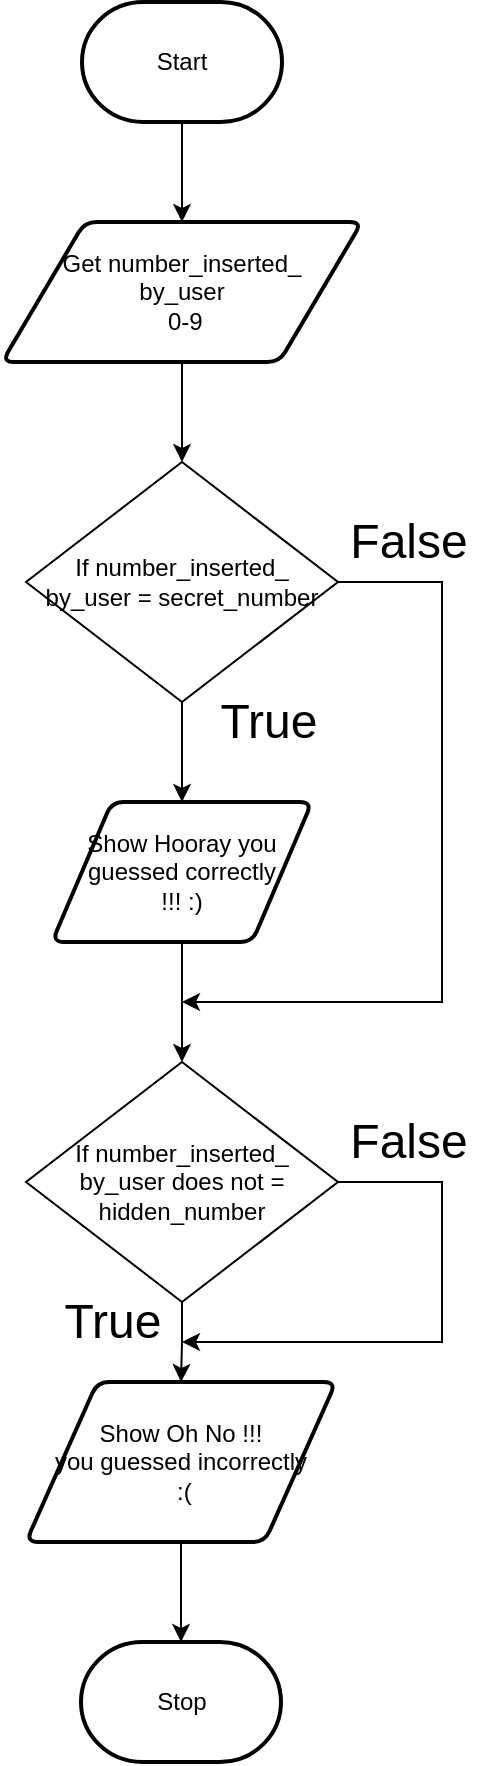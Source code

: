 <mxfile>
    <diagram id="pBK1guH4bu_zmOCUXD5L" name="Top Down">
        <mxGraphModel dx="852" dy="512" grid="1" gridSize="10" guides="1" tooltips="1" connect="1" arrows="1" fold="1" page="1" pageScale="1" pageWidth="827" pageHeight="1169" math="0" shadow="0">
            <root>
                <mxCell id="0"/>
                <mxCell id="1" parent="0"/>
                <mxCell id="7" style="edgeStyle=none;html=1;" parent="1" source="2" target="3" edge="1">
                    <mxGeometry relative="1" as="geometry"/>
                </mxCell>
                <mxCell id="2" value="Start" style="strokeWidth=2;html=1;shape=mxgraph.flowchart.terminator;whiteSpace=wrap;" parent="1" vertex="1">
                    <mxGeometry x="370" y="40" width="100" height="60" as="geometry"/>
                </mxCell>
                <mxCell id="8" style="edgeStyle=none;html=1;" parent="1" source="3" edge="1">
                    <mxGeometry relative="1" as="geometry">
                        <mxPoint x="420" y="270" as="targetPoint"/>
                    </mxGeometry>
                </mxCell>
                <mxCell id="3" value="Get number_inserted_&lt;br&gt;by_user&lt;br&gt;&amp;nbsp;0-9" style="shape=parallelogram;html=1;strokeWidth=2;perimeter=parallelogramPerimeter;whiteSpace=wrap;rounded=1;arcSize=12;size=0.23;" parent="1" vertex="1">
                    <mxGeometry x="330" y="150" width="180" height="70" as="geometry"/>
                </mxCell>
                <mxCell id="10" style="edgeStyle=none;html=1;exitX=0.5;exitY=1;exitDx=0;exitDy=0;" parent="1" source="12" target="5" edge="1">
                    <mxGeometry relative="1" as="geometry">
                        <mxPoint x="418.32" y="340" as="sourcePoint"/>
                    </mxGeometry>
                </mxCell>
                <mxCell id="11" style="edgeStyle=none;html=1;" parent="1" source="5" edge="1">
                    <mxGeometry relative="1" as="geometry">
                        <mxPoint x="420" y="570" as="targetPoint"/>
                    </mxGeometry>
                </mxCell>
                <mxCell id="5" value="Show Hooray you guessed correctly&lt;br&gt;!!! :)" style="shape=parallelogram;html=1;strokeWidth=2;perimeter=parallelogramPerimeter;whiteSpace=wrap;rounded=1;arcSize=12;size=0.23;" parent="1" vertex="1">
                    <mxGeometry x="355" y="440" width="130" height="70" as="geometry"/>
                </mxCell>
                <mxCell id="17" style="html=1;edgeStyle=orthogonalEdgeStyle;rounded=0;" edge="1" parent="1" source="12">
                    <mxGeometry relative="1" as="geometry">
                        <mxPoint x="420" y="540" as="targetPoint"/>
                        <Array as="points">
                            <mxPoint x="550" y="330"/>
                            <mxPoint x="550" y="540"/>
                            <mxPoint x="420" y="540"/>
                        </Array>
                    </mxGeometry>
                </mxCell>
                <mxCell id="12" value="If number_inserted_&lt;br&gt;by_user = secret_number" style="rhombus;whiteSpace=wrap;html=1;" vertex="1" parent="1">
                    <mxGeometry x="342" y="270" width="156" height="120" as="geometry"/>
                </mxCell>
                <mxCell id="18" value="&lt;font style=&quot;font-size: 24px&quot;&gt;False&lt;/font&gt;" style="text;html=1;align=center;verticalAlign=middle;resizable=0;points=[];autosize=1;strokeColor=none;fillColor=none;" vertex="1" parent="1">
                    <mxGeometry x="498" y="300" width="70" height="20" as="geometry"/>
                </mxCell>
                <mxCell id="20" value="&lt;span style=&quot;font-size: 24px&quot;&gt;True&lt;/span&gt;" style="text;html=1;align=center;verticalAlign=middle;resizable=0;points=[];autosize=1;strokeColor=none;fillColor=none;" vertex="1" parent="1">
                    <mxGeometry x="433" y="390" width="60" height="20" as="geometry"/>
                </mxCell>
                <mxCell id="26" style="edgeStyle=orthogonalEdgeStyle;rounded=0;html=1;entryX=0.5;entryY=0;entryDx=0;entryDy=0;fontSize=24;" edge="1" parent="1" source="21" target="25">
                    <mxGeometry relative="1" as="geometry"/>
                </mxCell>
                <mxCell id="21" value="If number_inserted_&lt;br&gt;by_user does not = hidden_number" style="rhombus;whiteSpace=wrap;html=1;" vertex="1" parent="1">
                    <mxGeometry x="342" y="570" width="156" height="120" as="geometry"/>
                </mxCell>
                <mxCell id="23" value="&lt;font style=&quot;font-size: 24px&quot;&gt;False&lt;/font&gt;" style="text;html=1;align=center;verticalAlign=middle;resizable=0;points=[];autosize=1;strokeColor=none;fillColor=none;" vertex="1" parent="1">
                    <mxGeometry x="498" y="600" width="70" height="20" as="geometry"/>
                </mxCell>
                <mxCell id="24" style="html=1;edgeStyle=orthogonalEdgeStyle;rounded=0;" edge="1" parent="1">
                    <mxGeometry relative="1" as="geometry">
                        <mxPoint x="420" y="710" as="targetPoint"/>
                        <mxPoint x="498" y="630" as="sourcePoint"/>
                        <Array as="points">
                            <mxPoint x="498" y="630"/>
                            <mxPoint x="550" y="630"/>
                            <mxPoint x="550" y="710"/>
                        </Array>
                    </mxGeometry>
                </mxCell>
                <mxCell id="30" style="edgeStyle=orthogonalEdgeStyle;rounded=0;html=1;fontSize=24;" edge="1" parent="1" source="25" target="28">
                    <mxGeometry relative="1" as="geometry"/>
                </mxCell>
                <mxCell id="25" value="Show Oh No !!! &lt;br&gt;you guessed incorrectly&lt;br&gt;&amp;nbsp;:(" style="shape=parallelogram;html=1;strokeWidth=2;perimeter=parallelogramPerimeter;whiteSpace=wrap;rounded=1;arcSize=12;size=0.23;" vertex="1" parent="1">
                    <mxGeometry x="342" y="730" width="155" height="80" as="geometry"/>
                </mxCell>
                <mxCell id="27" value="&lt;span style=&quot;font-size: 24px&quot;&gt;True&lt;/span&gt;" style="text;html=1;align=center;verticalAlign=middle;resizable=0;points=[];autosize=1;strokeColor=none;fillColor=none;" vertex="1" parent="1">
                    <mxGeometry x="355" y="690" width="60" height="20" as="geometry"/>
                </mxCell>
                <mxCell id="28" value="Stop" style="strokeWidth=2;html=1;shape=mxgraph.flowchart.terminator;whiteSpace=wrap;" vertex="1" parent="1">
                    <mxGeometry x="369.5" y="860" width="100" height="60" as="geometry"/>
                </mxCell>
            </root>
        </mxGraphModel>
    </diagram>
</mxfile>